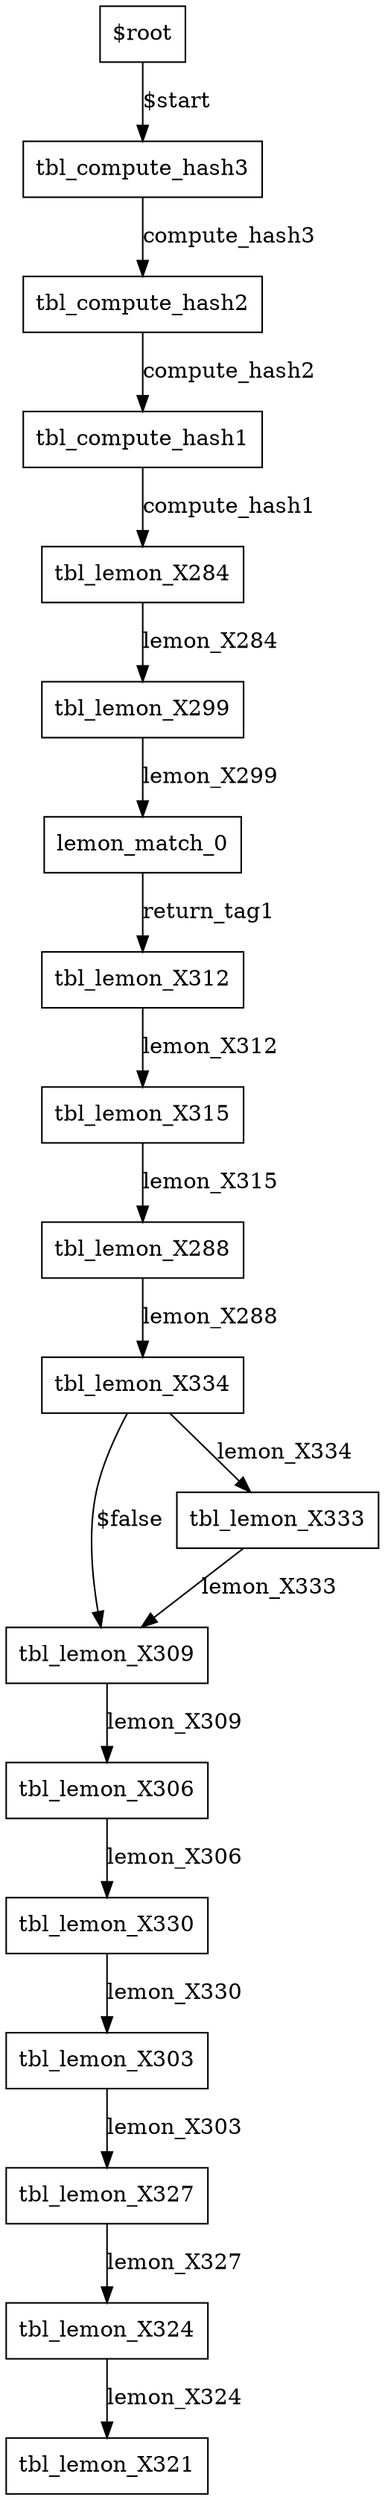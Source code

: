 digraph ingress {
0 [label="$root" shape=box color="black"];
6 [label="lemon_match_0" shape=box color="black"];
3 [label="tbl_compute_hash1" shape=box color="black"];
2 [label="tbl_compute_hash2" shape=box color="black"];
1 [label="tbl_compute_hash3" shape=box color="black"];
4 [label="tbl_lemon_X284" shape=box color="black"];
9 [label="tbl_lemon_X288" shape=box color="black"];
5 [label="tbl_lemon_X299" shape=box color="black"];
15 [label="tbl_lemon_X303" shape=box color="black"];
13 [label="tbl_lemon_X306" shape=box color="black"];
12 [label="tbl_lemon_X309" shape=box color="black"];
7 [label="tbl_lemon_X312" shape=box color="black"];
8 [label="tbl_lemon_X315" shape=box color="black"];
18 [label="tbl_lemon_X321" shape=box color="black"];
17 [label="tbl_lemon_X324" shape=box color="black"];
16 [label="tbl_lemon_X327" shape=box color="black"];
14 [label="tbl_lemon_X330" shape=box color="black"];
11 [label="tbl_lemon_X333" shape=box color="black"];
10 [label="tbl_lemon_X334" shape=box color="black"];
0-> 1 [label="$start" color="black"];
6-> 7 [label="return_tag1" color="black"];
3-> 4 [label="compute_hash1" color="black"];
2-> 3 [label="compute_hash2" color="black"];
1-> 2 [label="compute_hash3" color="black"];
4-> 5 [label="lemon_X284" color="black"];
9-> 10 [label="lemon_X288" color="black"];
5-> 6 [label="lemon_X299" color="black"];
15-> 16 [label="lemon_X303" color="black"];
13-> 14 [label="lemon_X306" color="black"];
12-> 13 [label="lemon_X309" color="black"];
7-> 8 [label="lemon_X312" color="black"];
8-> 9 [label="lemon_X315" color="black"];
17-> 18 [label="lemon_X324" color="black"];
16-> 17 [label="lemon_X327" color="black"];
14-> 15 [label="lemon_X330" color="black"];
11-> 12 [label="lemon_X333" color="black"];
10-> 11 [label="lemon_X334" color="black"];
10-> 12 [label="$false" color="black"];
}
